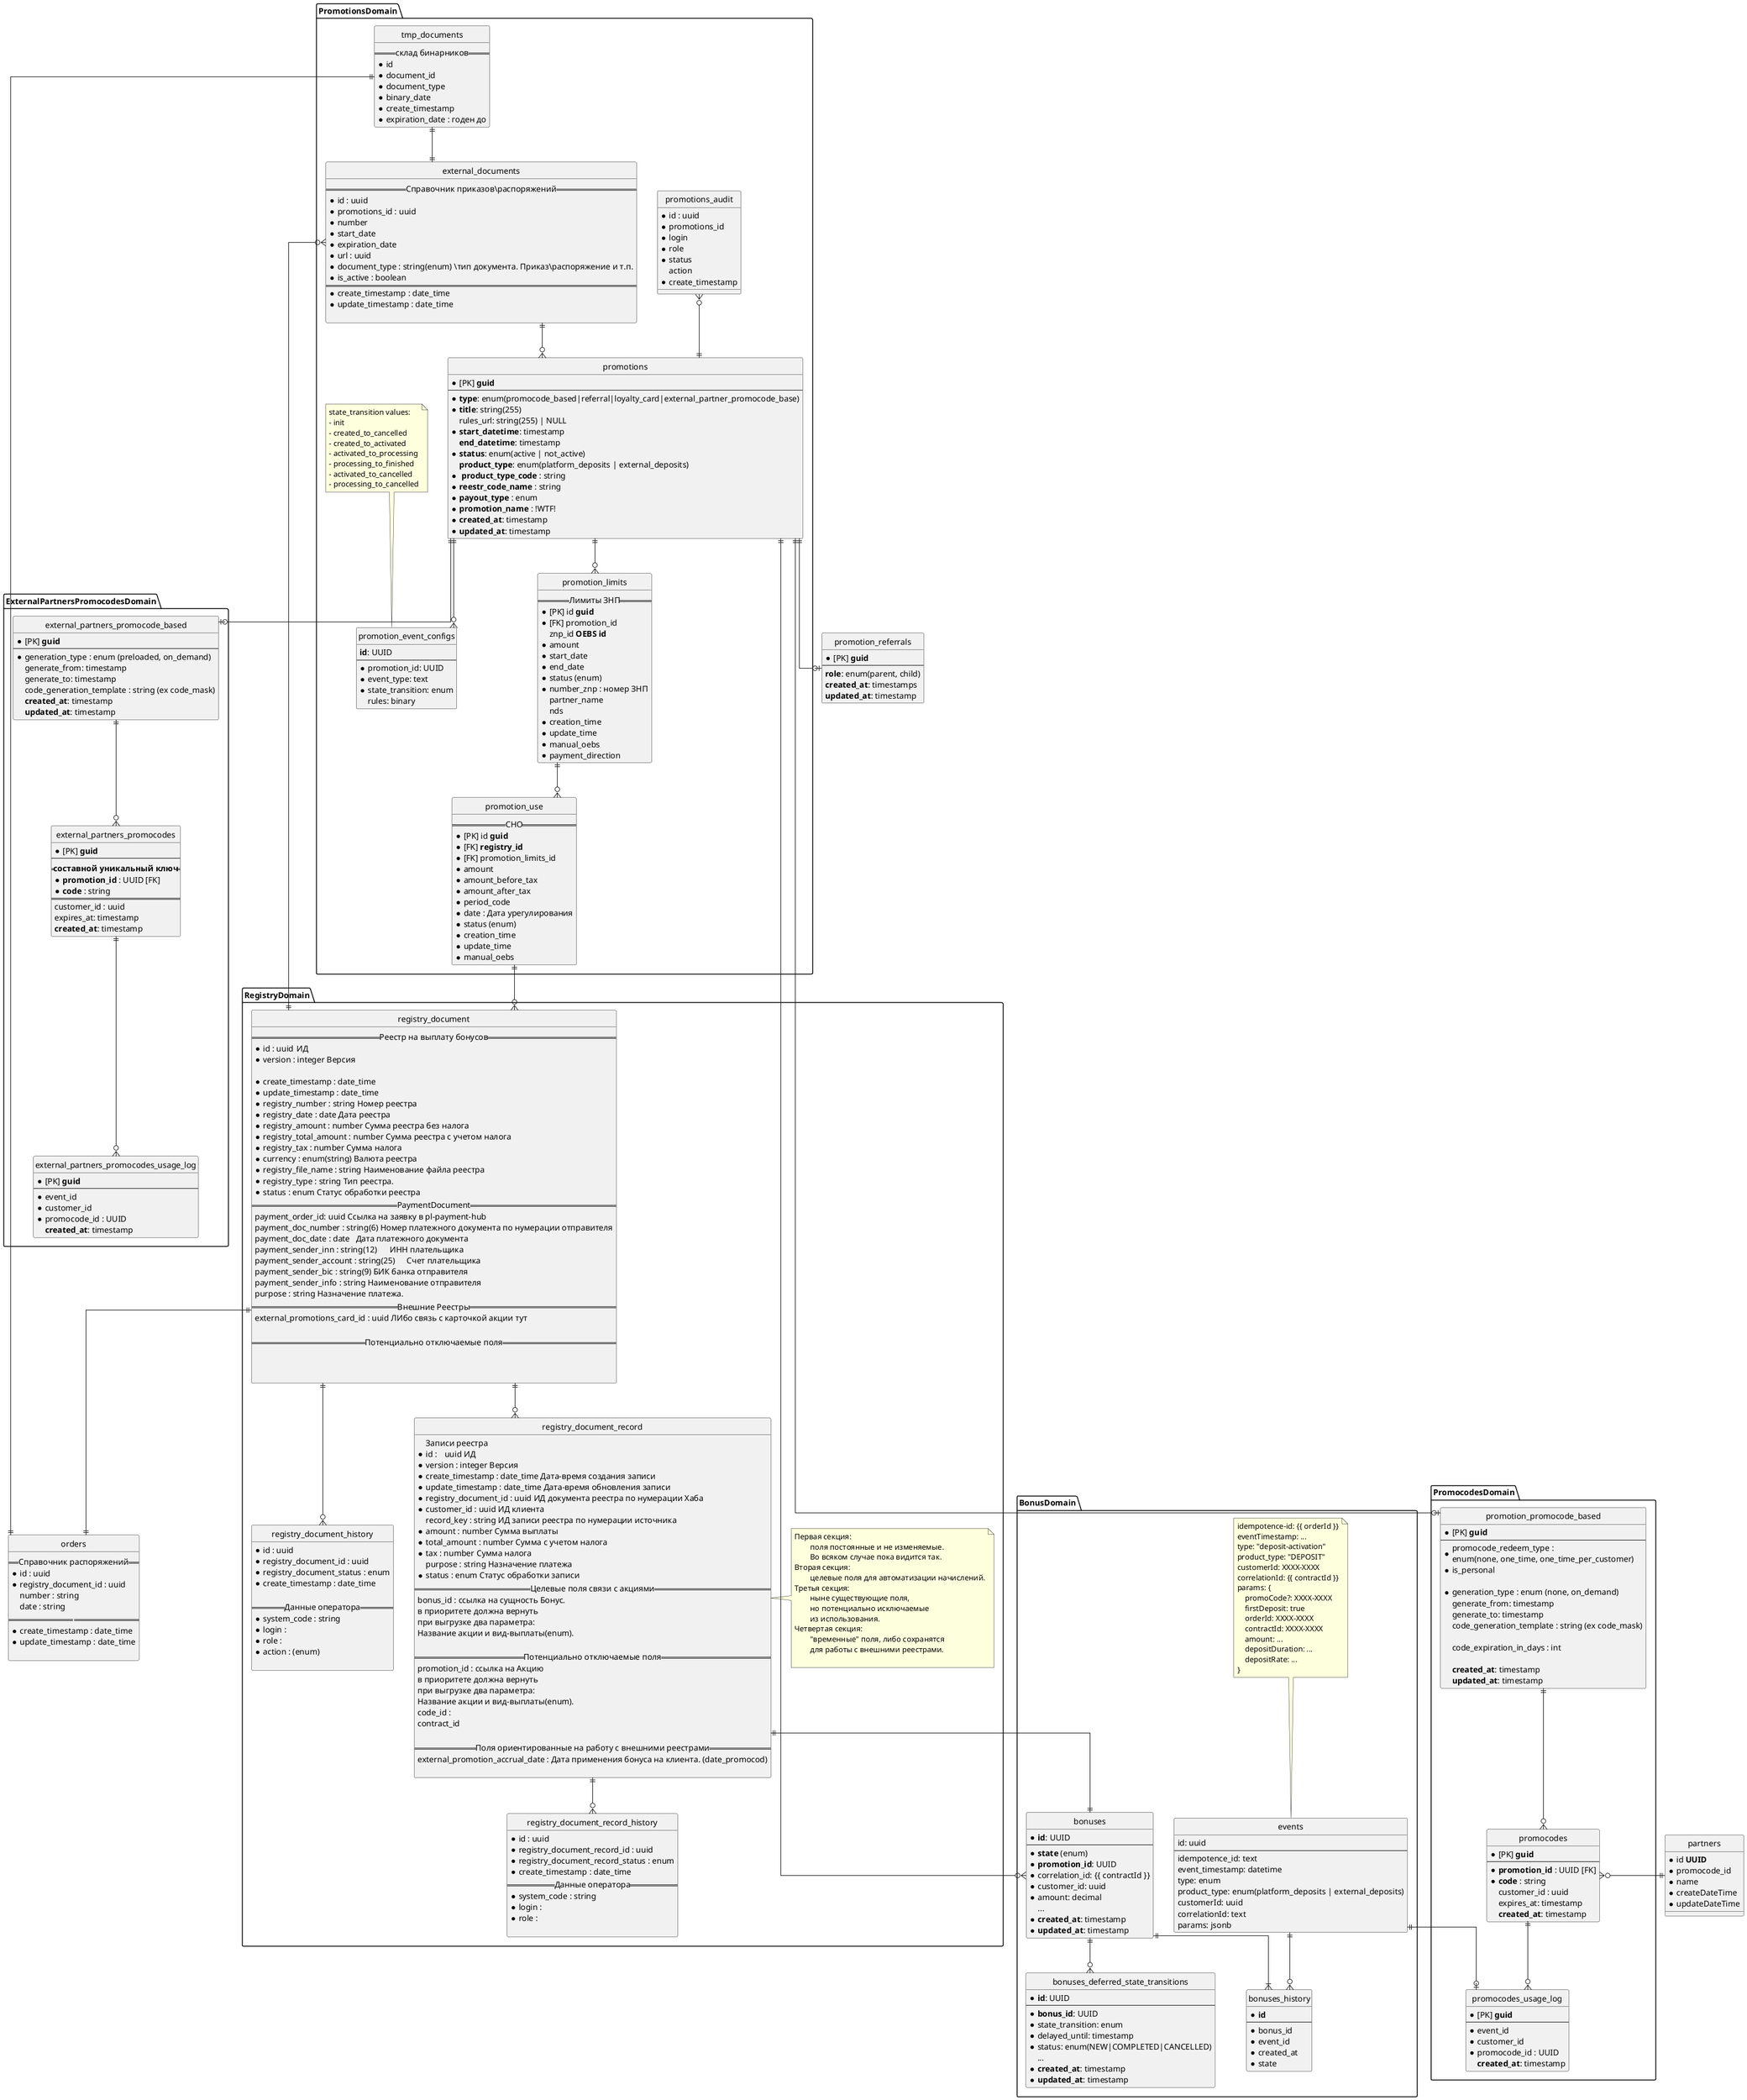 @startuml
hide circle
skinparam linetype ortho


namespace RegistryDomain {
entity registry_document{
== Реестр на выплату бонусов ==
* id : uuid	ИД
* version : integer Версия

* create_timestamp : date_time
* update_timestamp : date_time
* registry_number : string Номер реестра
* registry_date : date Дата реестра
* registry_amount : number Сумма реестра без налога
* registry_total_amount : number Сумма реестра с учетом налога
* registry_tax : number Сумма налога
* currency : enum(string) Валюта реестра
* registry_file_name : string Наименование файла реестра
* registry_type : string Тип реестра.
* status : enum Статус обработки реестра
== PaymentDocument ==
payment_order_id: uuid Ссылка на заявку в pl-payment-hub
payment_doc_number : string(6) Номер платежного документа по нумерации отправителя
payment_doc_date : date	Дата платежного документа
payment_sender_inn : string(12)	ИНН плательщика
payment_sender_account : string(25)	Счет плательщика
payment_sender_bic : string(9) БИК банка отправителя
payment_sender_info	: string Наименование отправителя
purpose : string Назначение платежа.
== Внешние Реестры ==
external_promotions_card_id : uuid ЛИбо связь с карточкой акции тут

== Потенциально отключаемые поля ==



}

entity registry_document_history{
* id : uuid
* registry_document_id : uuid
* registry_document_status : enum
* create_timestamp : date_time

== Данные оператора ==
* system_code : string
* login :
* role :
* action : (enum)

}


entity registry_document_record{
Записи реестра
* id :	 uuid ИД
* version : integer Версия
* create_timestamp : date_time Дата-время создания записи
* update_timestamp : date_time Дата-время обновления записи
* registry_document_id : uuid ИД документа реестра по нумерации Хаба
* customer_id : uuid ИД клиента
  record_key : string ИД записи реестра по нумерации источника
* amount : number Сумма выплаты
* total_amount : number Сумма с учетом налога
* tax : number Сумма налога
  purpose : string Назначение платежа
* status : enum Статус обработки записи
== Целевые поля связи с акциями ==
  bonus_id : ссылка на сущность Бонус.\nв приоритете должна вернуть\nпри выгрузке два параметра:\nНазвание акции и вид-выплаты(enum).

== Потенциально отключаемые поля ==
  promotion_id : ссылка на Акцию\nв приоритете должна вернуть\nпри выгрузке два параметра:\nНазвание акции и вид-выплаты(enum).
  code_id :
  contract_id

== Поля ориентированные на работу с внешними реестрами ==
  external_promotion_accrual_date : Дата применения бонуса на клиента. (date_promocod)

}
note right
Первая секция:
        поля постоянные и не изменяемые.
        Во всяком случае пока видится так.
Вторая секция:
        целевые поля для автоматизации начислений.
Третья секция:
        ныне существующие поля,
        но потенциально исключаемые
        из использования.
Четвертая секция:
        "временные" поля, либо сохранятся
        для работы с внешними реестрами.

end note



entity registry_document_record_history{
* id : uuid
* registry_document_record_id : uuid
* registry_document_record_status : enum
* create_timestamp : date_time
== Данные оператора ==
* system_code : string
* login :
* role :

}

}

namespace PromocodesDomain {

entity promotion_promocode_based {
    * [PK] **guid**
    --
    * promocode_redeem_type : \nenum(none, one_time, one_time_per_customer)
    * is_personal

    * generation_type : enum (none, on_demand)
    generate_from: timestamp
    generate_to: timestamp
    code_generation_template : string (ex code_mask)

    code_expiration_in_days : int

    **created_at**: timestamp
    **updated_at**: timestamp
}
entity promocodes {
    * [PK] **guid**
    --
    * **promotion_id** : UUID [FK]
    * **code** : string
    customer_id : uuid
    expires_at: timestamp
    **created_at**: timestamp
}
entity promocodes_usage_log {
    * [PK] **guid**
    --
    * event_id
    * customer_id
    * promocode_id : UUID
    **created_at**: timestamp
}

}


namespace PromotionsDomain {

entity promotions {
    * [PK] **guid**
    --
    * **type**: enum(promocode_based|referral|loyalty_card|external_partner_promocode_base)
    * **title**: string(255)
    rules_url: string(255) | NULL
    * **start_datetime**: timestamp
    **end_datetime**: timestamp
    * **status**: enum(active | not_active)
    **product_type**: enum(platform_deposits | external_deposits)
    * ** product_type_code** : string
    * **reestr_code_name** : string
    * **payout_type** : enum
    * **promotion_name** : !WTF!
    * **created_at**: timestamp
    * **updated_at**: timestamp
}

entity promotion_use {
== СНО ==
    * [PK] id **guid**
    * [FK] **registry_id**
    * [FK] promotion_limits_id
	* amount
    * amount_before_tax
	* amount_after_tax
    * period_code
    * date : Дата урегулирования
    * status (enum)
	* creation_time
	* update_time
	* manual_oebs
}


entity promotion_limits {
== Лимиты ЗНП ==
    * [PK] id **guid**
    * [FK] promotion_id
	  znp_id **OEBS id**
    * amount
    * start_date
    * end_date
    * status (enum)
    * number_znp : номер ЗНП
	  partner_name
      nds
	* creation_time
	* update_time
	* manual_oebs
	* payment_direction
}

entity promotion_event_configs {
    **id**: UUID
    --
    * promotion_id: UUID
    * event_type: text
    * state_transition: enum
    rules: binary
}
note top
    state_transition values:
    - init
    - created_to_cancelled
    - created_to_activated
    - activated_to_processing
    - processing_to_finished
    - activated_to_cancelled
    - processing_to_cancelled
end note

entity promotions_audit{
* id : uuid
* promotions_id
* login
* role
* status
  action
* create_timestamp
}


entity external_documents{
== Справочник приказов\распоряжений ==
* id : uuid
* promotions_id : uuid
* number
* start_date
* expiration_date
* url : uuid
* document_type : string(enum) \\тип документа. Приказ\распоряжение и т.п.
* is_active : boolean
====
* create_timestamp : date_time
* update_timestamp : date_time

}
entity tmp_documents{
== склад бинарников ==
* id
* document_id
* document_type
* binary_date
* create_timestamp
* expiration_date : годен до
}

}

namespace BonusDomain {
entity bonuses {
  * **id**: UUID
  --
  * **state** (enum)
  * **promotion_id**: UUID
  * correlation_id: {{ contractId }}
  * customer_id: uuid
  * amount: decimal
  ...
  * **created_at**: timestamp
  * **updated_at**: timestamp
}
entity bonuses_history {
    * **id**
    --
    * bonus_id
    * event_id
    * created_at
    * state
}
entity bonuses_deferred_state_transitions {
  * **id**: UUID
  --
  * **bonus_id**: UUID
  * state_transition: enum
  * delayed_until: timestamp
  * status: enum(NEW|COMPLETED|CANCELLED)
  ...
  * **created_at**: timestamp
  * **updated_at**: timestamp
}
entity events {
    id: uuid
    --
    idempotence_id: text
    event_timestamp: datetime
    type: enum
    product_type: enum(platform_deposits | external_deposits)
    customerId: uuid
    correlationId: text
    params: jsonb
}
note top
    idempotence-id: {{ orderId }}
    eventTimestamp: ...
    type: "deposit-activation"
    product_type: "DEPOSIT"
    customerId: XXXX-XXXX
    correlationId: {{ contractId }}
    params: {
        promoCode?: XXXX-XXXX
        firstDeposit: true
        orderId: XXXX-XXXX
        contractId: XXXX-XXXX
        amount: ...
        depositDuration: ...
        depositRate: ...
    }
end note

}





entity promotion_referrals {
    * [PK] **guid**
    --
    **role**: enum(parent, child)
    **created_at**: timestamps
    **updated_at**: timestamp
}




entity orders{
== Справочник распоряжений ==
* id : uuid
* registry_document_id : uuid
  number : string
  date : string
== ==
* create_timestamp : date_time
* update_timestamp : date_time

}


namespace ExternalPartnersPromocodesDomain {

entity external_partners_promocode_based {
    * [PK] **guid**
    --
    * generation_type : enum (preloaded, on_demand)
    generate_from: timestamp
    generate_to: timestamp
    code_generation_template : string (ex code_mask)
    **created_at**: timestamp
    **updated_at**: timestamp
}
entity external_partners_promocodes {
    * [PK] **guid**
    --
    == **составной уникальный ключ** ==
    * **promotion_id** : UUID [FK]
    * **code** : string
    ====
    customer_id : uuid
    expires_at: timestamp
    **created_at**: timestamp
}
entity external_partners_promocodes_usage_log {
    * [PK] **guid**
    --
    * event_id
    * customer_id
    * promocode_id : UUID
    **created_at**: timestamp
}


}



entity partners {
* id **UUID**
* promocode_id
* name
* createDateTime
* updateDateTime
}

partners ||-o{ promocodes


registry_document ||--o{ registry_document_record
registry_document ||--o{ registry_document_history
registry_document_record ||--o{ registry_document_record_history
registry_document_record ||--|| bonuses
registry_document ||--|| orders
external_documents ||--o{ promotions
external_documents }o--|| registry_document

tmp_documents||--||orders
tmp_documents||--||external_documents
promotions_audit }o--||promotions


promotions ||--o| promotion_referrals
promotions ||--o{ promotion_limits
promotion_limits ||--o{ promotion_use
promotion_use ||--o{ registry_document
promotions ||--o| promotion_promocode_based
promotions ||--o| external_partners_promocode_based
external_partners_promocode_based ||--o{ external_partners_promocodes
external_partners_promocodes ||--o{ external_partners_promocodes_usage_log
promotion_promocode_based ||--o{ promocodes
promocodes ||--o{ promocodes_usage_log

events ||--o| promocodes_usage_log
promotions ||--o{ promotion_event_configs
promotions ||--o{ bonuses
bonuses ||--|{ bonuses_history
bonuses ||--o{ bonuses_deferred_state_transitions
events ||--o{ bonuses_history
@enduml